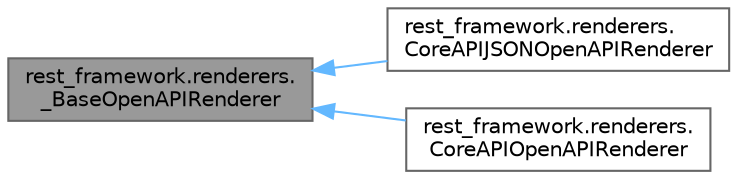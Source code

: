 digraph "rest_framework.renderers._BaseOpenAPIRenderer"
{
 // LATEX_PDF_SIZE
  bgcolor="transparent";
  edge [fontname=Helvetica,fontsize=10,labelfontname=Helvetica,labelfontsize=10];
  node [fontname=Helvetica,fontsize=10,shape=box,height=0.2,width=0.4];
  rankdir="LR";
  Node1 [id="Node000001",label="rest_framework.renderers.\l_BaseOpenAPIRenderer",height=0.2,width=0.4,color="gray40", fillcolor="grey60", style="filled", fontcolor="black",tooltip=" "];
  Node1 -> Node2 [id="edge3_Node000001_Node000002",dir="back",color="steelblue1",style="solid",tooltip=" "];
  Node2 [id="Node000002",label="rest_framework.renderers.\lCoreAPIJSONOpenAPIRenderer",height=0.2,width=0.4,color="gray40", fillcolor="white", style="filled",URL="$classrest__framework_1_1renderers_1_1CoreAPIJSONOpenAPIRenderer.html",tooltip=" "];
  Node1 -> Node3 [id="edge4_Node000001_Node000003",dir="back",color="steelblue1",style="solid",tooltip=" "];
  Node3 [id="Node000003",label="rest_framework.renderers.\lCoreAPIOpenAPIRenderer",height=0.2,width=0.4,color="gray40", fillcolor="white", style="filled",URL="$classrest__framework_1_1renderers_1_1CoreAPIOpenAPIRenderer.html",tooltip=" "];
}
